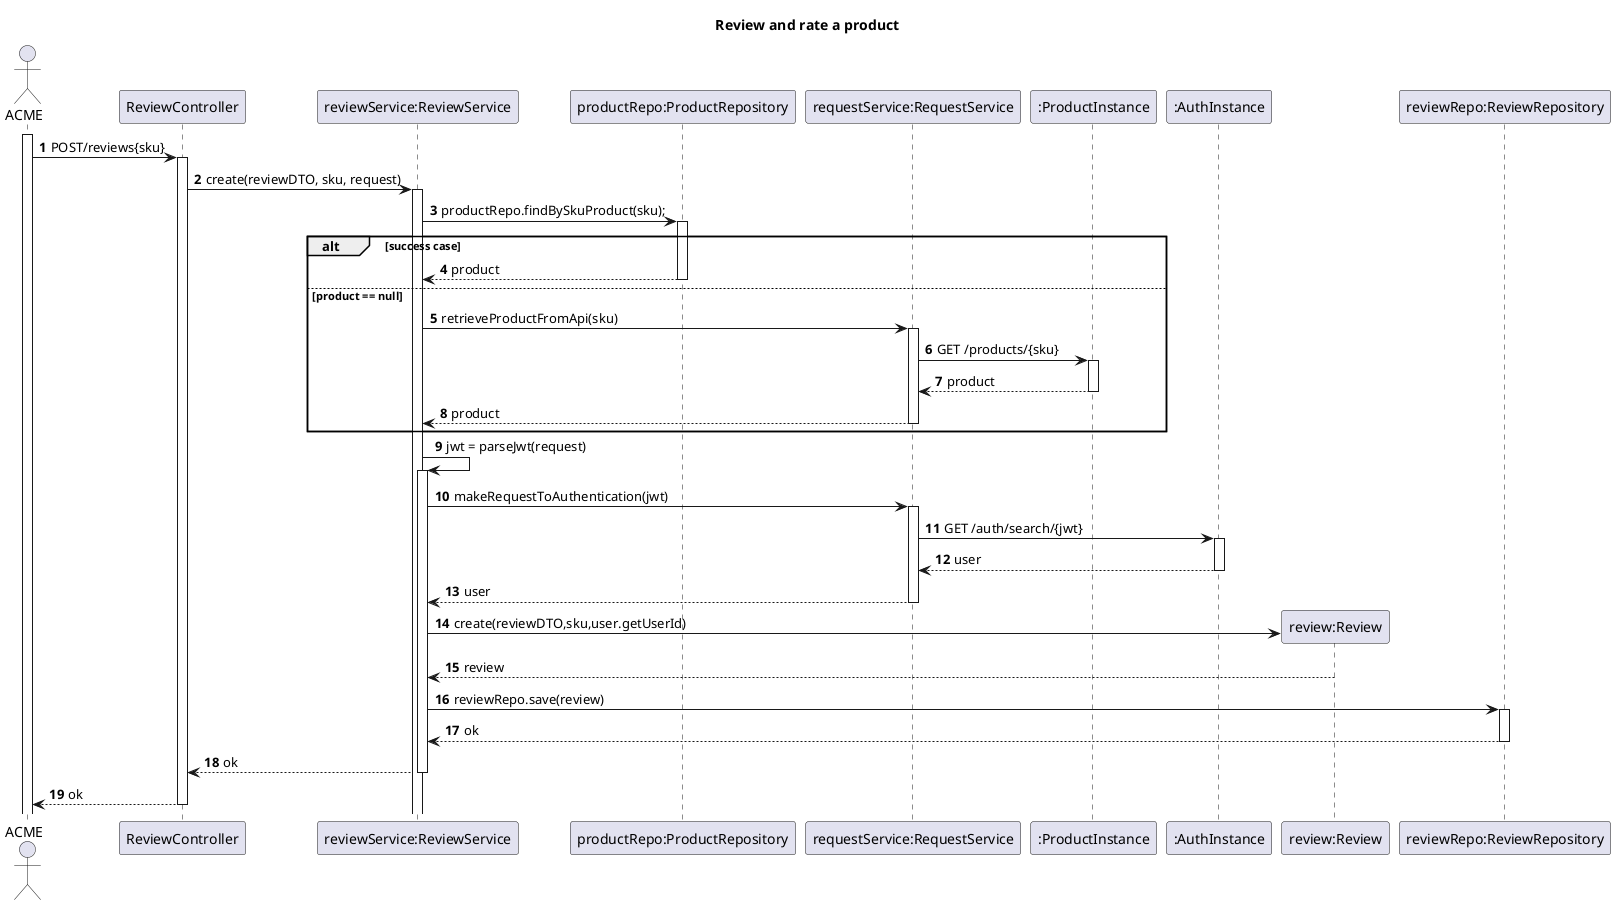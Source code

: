@startuml
'https://plantuml.com/sequence-diagram
title Review and rate a product
autoactivate on
autonumber

actor "ACME" as User
participant "ReviewController" as Ctrl
participant "reviewService:ReviewService" as Svc
participant "productRepo:ProductRepository" as repository
participant "requestService:RequestService" as request
participant ":ProductInstance" as instance
participant ":AuthInstance" as instanceAuth
participant "review:Review" as review
participant "reviewRepo:ReviewRepository" as Repo

activate User

User -> Ctrl : POST/reviews{sku}

Ctrl -> Svc : create(reviewDTO, sku, request)
Svc -> repository : productRepo.findBySkuProduct(sku);
alt success case
repository --> Svc : product
else product == null
Svc -> request:retrieveProductFromApi(sku)
request -> instance: GET /products/{sku}
instance --> request: product
request --> Svc: product
end
Svc -> Svc: jwt = parseJwt(request)
Svc -> request: makeRequestToAuthentication(jwt)
request -> instanceAuth: GET /auth/search/{jwt}
instanceAuth --> request: user
request --> Svc: user
Svc -> review** : create(reviewDTO,sku,user.getUserId)
review --> Svc :  review
Svc -> Repo : reviewRepo.save(review)
Repo --> Svc : ok
Svc --> Ctrl : ok
Ctrl --> User : ok

@enduml